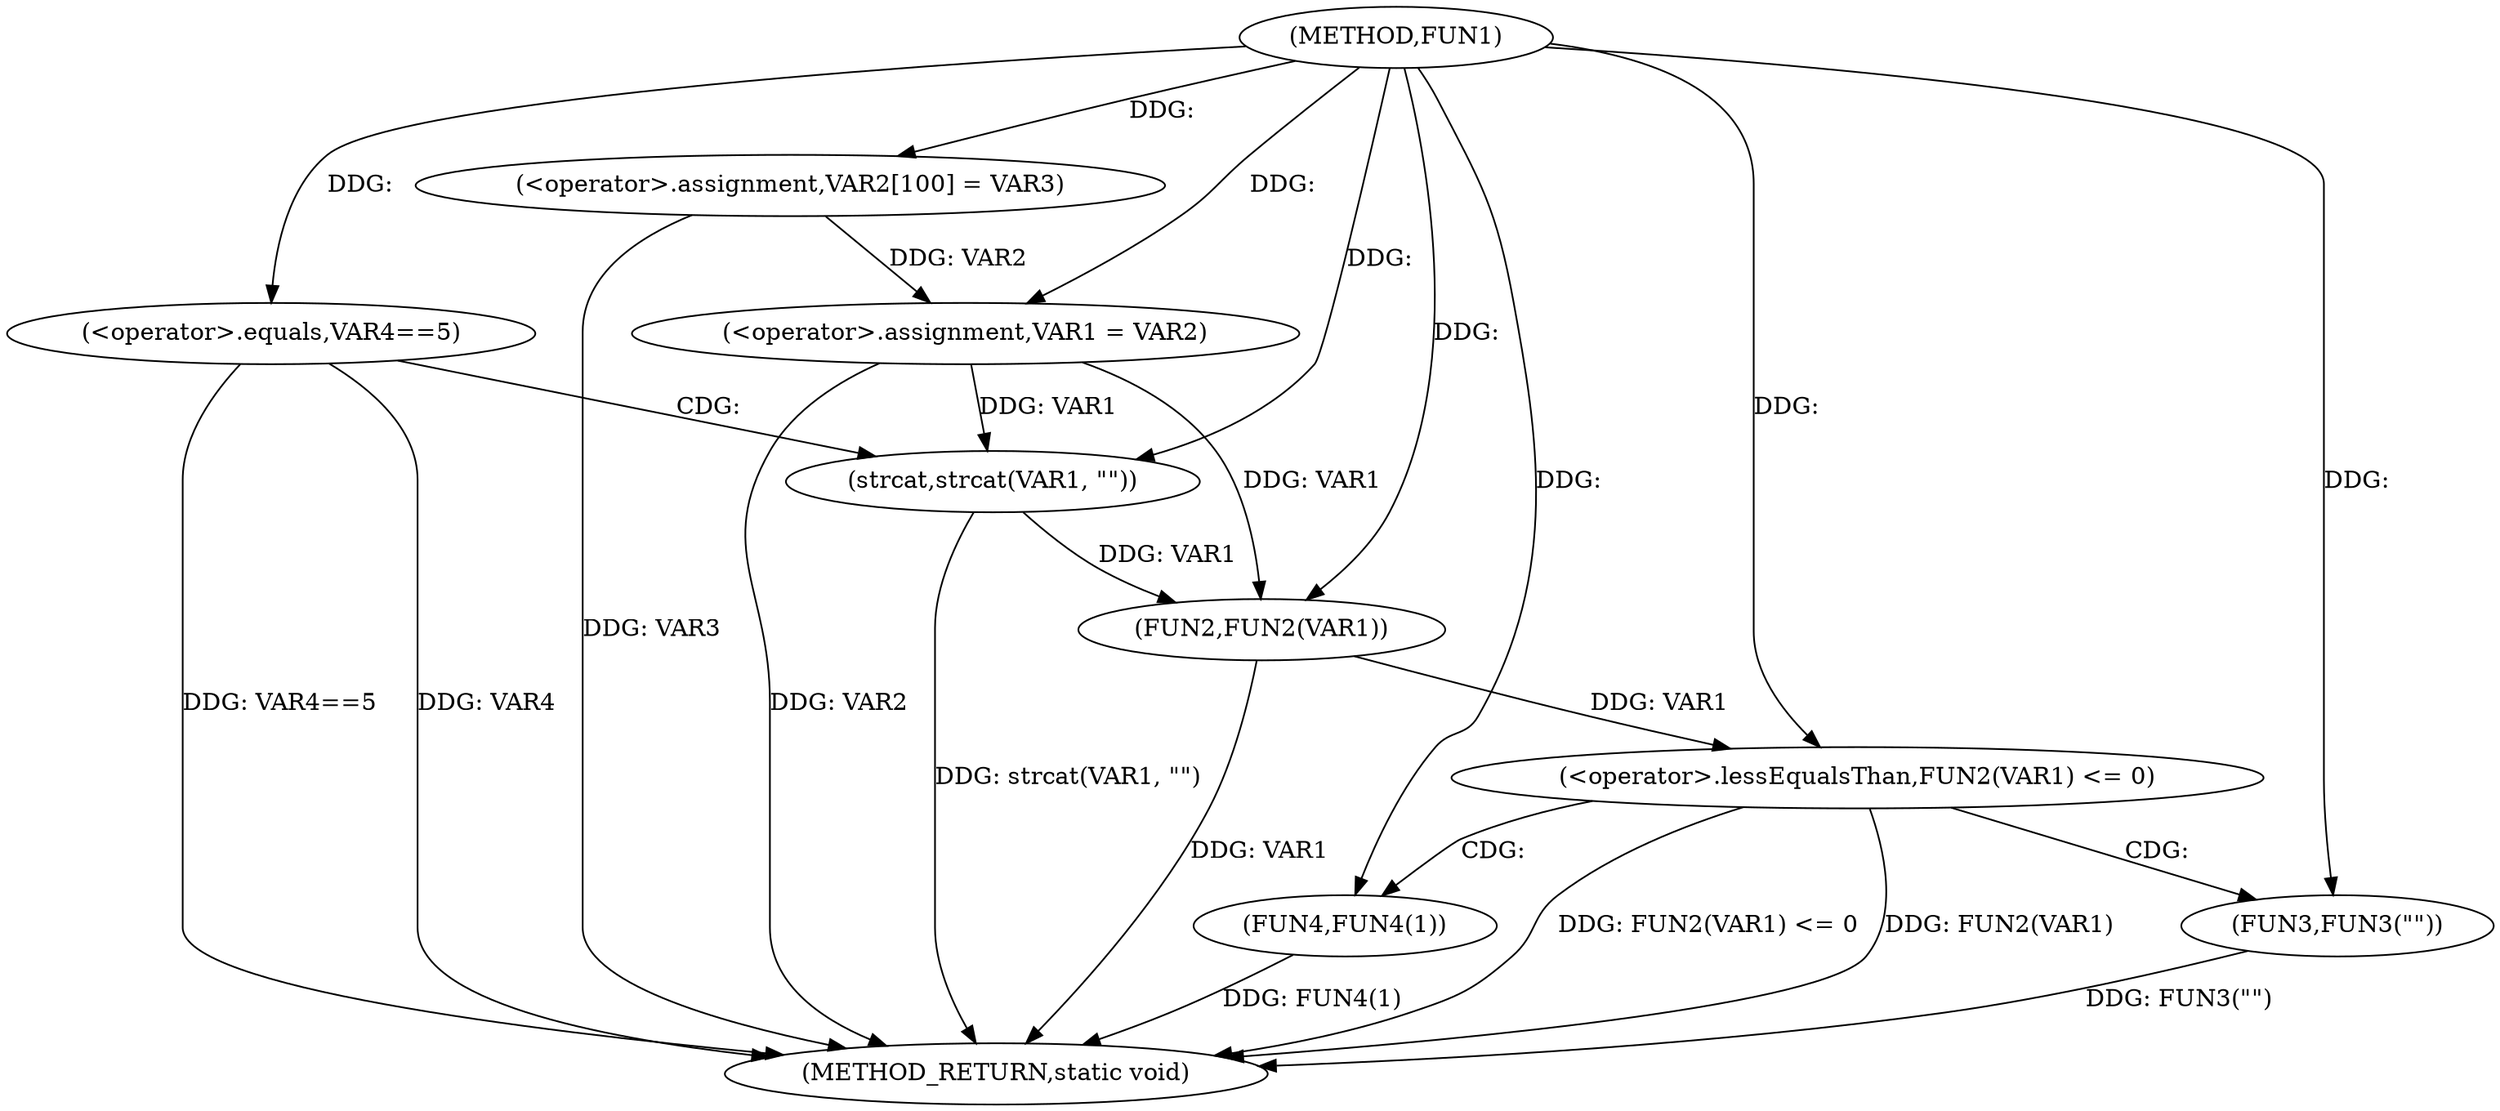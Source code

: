 digraph FUN1 {  
"1000100" [label = "(METHOD,FUN1)" ]
"1000128" [label = "(METHOD_RETURN,static void)" ]
"1000104" [label = "(<operator>.assignment,VAR2[100] = VAR3)" ]
"1000107" [label = "(<operator>.assignment,VAR1 = VAR2)" ]
"1000111" [label = "(<operator>.equals,VAR4==5)" ]
"1000115" [label = "(strcat,strcat(VAR1, \"\"))" ]
"1000119" [label = "(<operator>.lessEqualsThan,FUN2(VAR1) <= 0)" ]
"1000120" [label = "(FUN2,FUN2(VAR1))" ]
"1000124" [label = "(FUN3,FUN3(\"\"))" ]
"1000126" [label = "(FUN4,FUN4(1))" ]
  "1000126" -> "1000128"  [ label = "DDG: FUN4(1)"] 
  "1000111" -> "1000128"  [ label = "DDG: VAR4"] 
  "1000119" -> "1000128"  [ label = "DDG: FUN2(VAR1)"] 
  "1000119" -> "1000128"  [ label = "DDG: FUN2(VAR1) <= 0"] 
  "1000111" -> "1000128"  [ label = "DDG: VAR4==5"] 
  "1000124" -> "1000128"  [ label = "DDG: FUN3(\"\")"] 
  "1000115" -> "1000128"  [ label = "DDG: strcat(VAR1, \"\")"] 
  "1000120" -> "1000128"  [ label = "DDG: VAR1"] 
  "1000104" -> "1000128"  [ label = "DDG: VAR3"] 
  "1000107" -> "1000128"  [ label = "DDG: VAR2"] 
  "1000100" -> "1000104"  [ label = "DDG: "] 
  "1000104" -> "1000107"  [ label = "DDG: VAR2"] 
  "1000100" -> "1000107"  [ label = "DDG: "] 
  "1000100" -> "1000111"  [ label = "DDG: "] 
  "1000107" -> "1000115"  [ label = "DDG: VAR1"] 
  "1000100" -> "1000115"  [ label = "DDG: "] 
  "1000120" -> "1000119"  [ label = "DDG: VAR1"] 
  "1000107" -> "1000120"  [ label = "DDG: VAR1"] 
  "1000115" -> "1000120"  [ label = "DDG: VAR1"] 
  "1000100" -> "1000120"  [ label = "DDG: "] 
  "1000100" -> "1000119"  [ label = "DDG: "] 
  "1000100" -> "1000124"  [ label = "DDG: "] 
  "1000100" -> "1000126"  [ label = "DDG: "] 
  "1000111" -> "1000115"  [ label = "CDG: "] 
  "1000119" -> "1000124"  [ label = "CDG: "] 
  "1000119" -> "1000126"  [ label = "CDG: "] 
}
